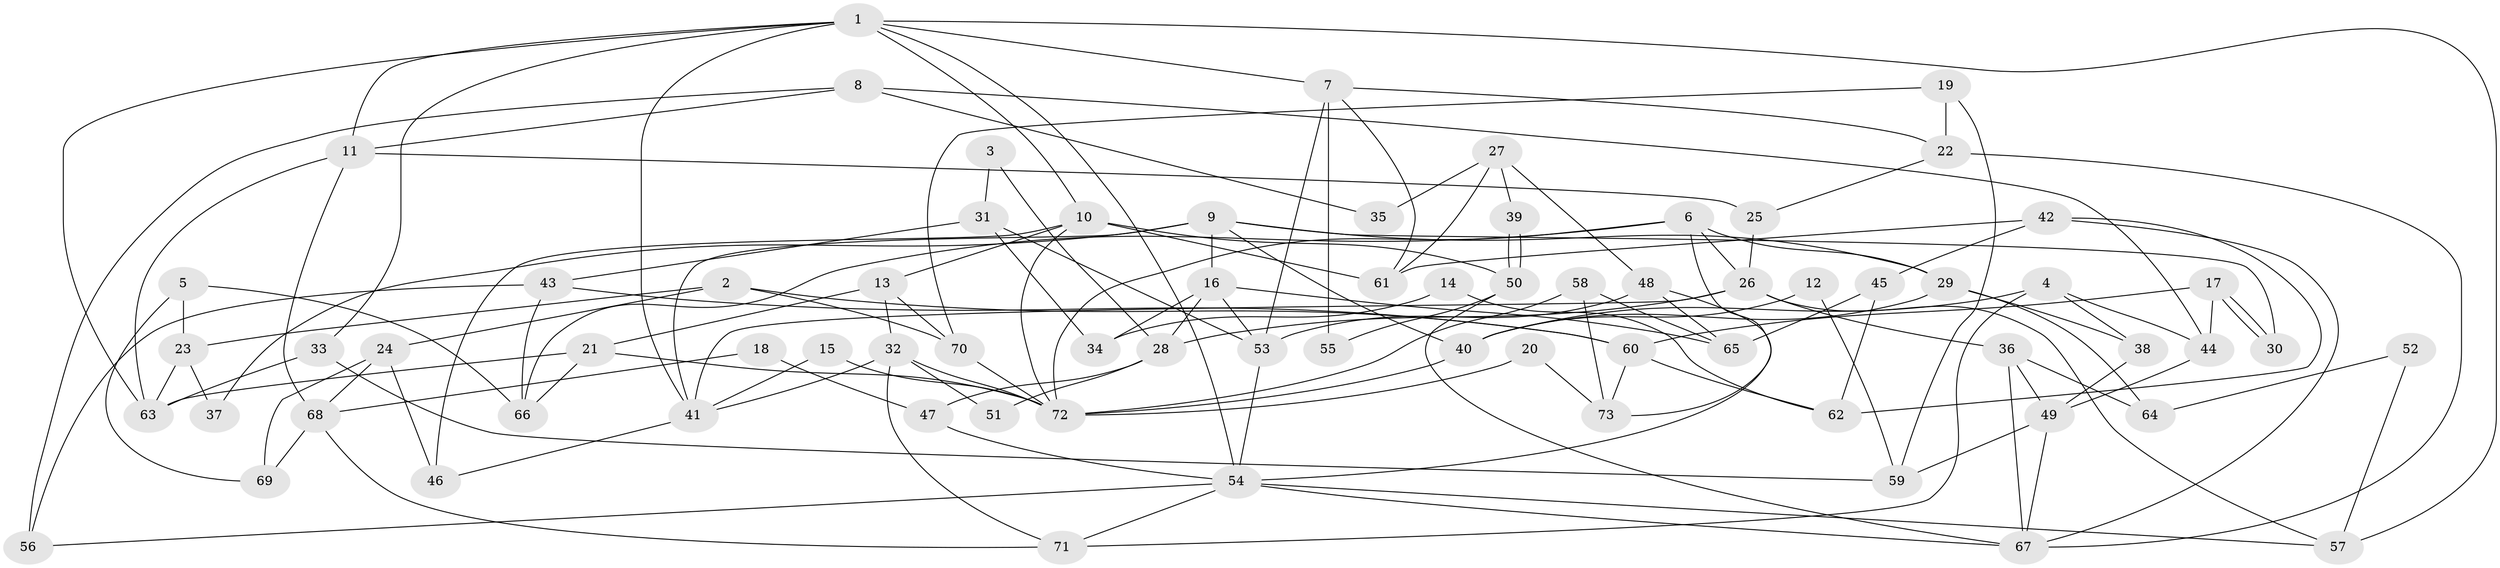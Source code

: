 // Generated by graph-tools (version 1.1) at 2025/02/03/09/25 03:02:06]
// undirected, 73 vertices, 146 edges
graph export_dot {
graph [start="1"]
  node [color=gray90,style=filled];
  1;
  2;
  3;
  4;
  5;
  6;
  7;
  8;
  9;
  10;
  11;
  12;
  13;
  14;
  15;
  16;
  17;
  18;
  19;
  20;
  21;
  22;
  23;
  24;
  25;
  26;
  27;
  28;
  29;
  30;
  31;
  32;
  33;
  34;
  35;
  36;
  37;
  38;
  39;
  40;
  41;
  42;
  43;
  44;
  45;
  46;
  47;
  48;
  49;
  50;
  51;
  52;
  53;
  54;
  55;
  56;
  57;
  58;
  59;
  60;
  61;
  62;
  63;
  64;
  65;
  66;
  67;
  68;
  69;
  70;
  71;
  72;
  73;
  1 -- 54;
  1 -- 11;
  1 -- 7;
  1 -- 10;
  1 -- 33;
  1 -- 41;
  1 -- 57;
  1 -- 63;
  2 -- 23;
  2 -- 60;
  2 -- 24;
  2 -- 70;
  3 -- 28;
  3 -- 31;
  4 -- 40;
  4 -- 44;
  4 -- 38;
  4 -- 71;
  5 -- 66;
  5 -- 69;
  5 -- 23;
  6 -- 72;
  6 -- 26;
  6 -- 29;
  6 -- 66;
  6 -- 73;
  7 -- 22;
  7 -- 53;
  7 -- 55;
  7 -- 61;
  8 -- 11;
  8 -- 56;
  8 -- 35;
  8 -- 44;
  9 -- 40;
  9 -- 29;
  9 -- 16;
  9 -- 30;
  9 -- 37;
  9 -- 41;
  10 -- 72;
  10 -- 13;
  10 -- 46;
  10 -- 50;
  10 -- 61;
  11 -- 63;
  11 -- 68;
  11 -- 25;
  12 -- 59;
  12 -- 40;
  13 -- 32;
  13 -- 21;
  13 -- 70;
  14 -- 62;
  14 -- 34;
  15 -- 72;
  15 -- 41;
  16 -- 53;
  16 -- 28;
  16 -- 34;
  16 -- 65;
  17 -- 44;
  17 -- 30;
  17 -- 30;
  17 -- 60;
  18 -- 47;
  18 -- 68;
  19 -- 22;
  19 -- 70;
  19 -- 59;
  20 -- 73;
  20 -- 72;
  21 -- 72;
  21 -- 63;
  21 -- 66;
  22 -- 25;
  22 -- 67;
  23 -- 63;
  23 -- 37;
  24 -- 46;
  24 -- 68;
  24 -- 69;
  25 -- 26;
  26 -- 57;
  26 -- 41;
  26 -- 28;
  26 -- 36;
  27 -- 61;
  27 -- 48;
  27 -- 35;
  27 -- 39;
  28 -- 47;
  28 -- 51;
  29 -- 38;
  29 -- 40;
  29 -- 64;
  31 -- 43;
  31 -- 53;
  31 -- 34;
  32 -- 41;
  32 -- 71;
  32 -- 51;
  32 -- 72;
  33 -- 63;
  33 -- 59;
  36 -- 49;
  36 -- 64;
  36 -- 67;
  38 -- 49;
  39 -- 50;
  39 -- 50;
  40 -- 72;
  41 -- 46;
  42 -- 67;
  42 -- 61;
  42 -- 45;
  42 -- 62;
  43 -- 66;
  43 -- 60;
  43 -- 56;
  44 -- 49;
  45 -- 65;
  45 -- 62;
  47 -- 54;
  48 -- 54;
  48 -- 65;
  48 -- 53;
  49 -- 59;
  49 -- 67;
  50 -- 55;
  50 -- 67;
  52 -- 64;
  52 -- 57;
  53 -- 54;
  54 -- 67;
  54 -- 56;
  54 -- 57;
  54 -- 71;
  58 -- 73;
  58 -- 72;
  58 -- 65;
  60 -- 62;
  60 -- 73;
  68 -- 71;
  68 -- 69;
  70 -- 72;
}
